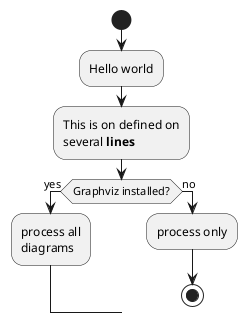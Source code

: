 @startuml
'https://plantuml.com/use-case-diagram
'start
'
'if (Graphviz installed?) then (yes)
'  :process all\ndiagrams;
'else (no)
'  :process only
'  __sequence__ and __activity__ diagrams;
'endif
'
'stop

start
:Hello world;
:This is on defined on
several **lines**;
if (Graphviz installed?) then (yes)
  :process all\ndiagrams;
else (no)
  :process only;
'endif

stop
@enduml